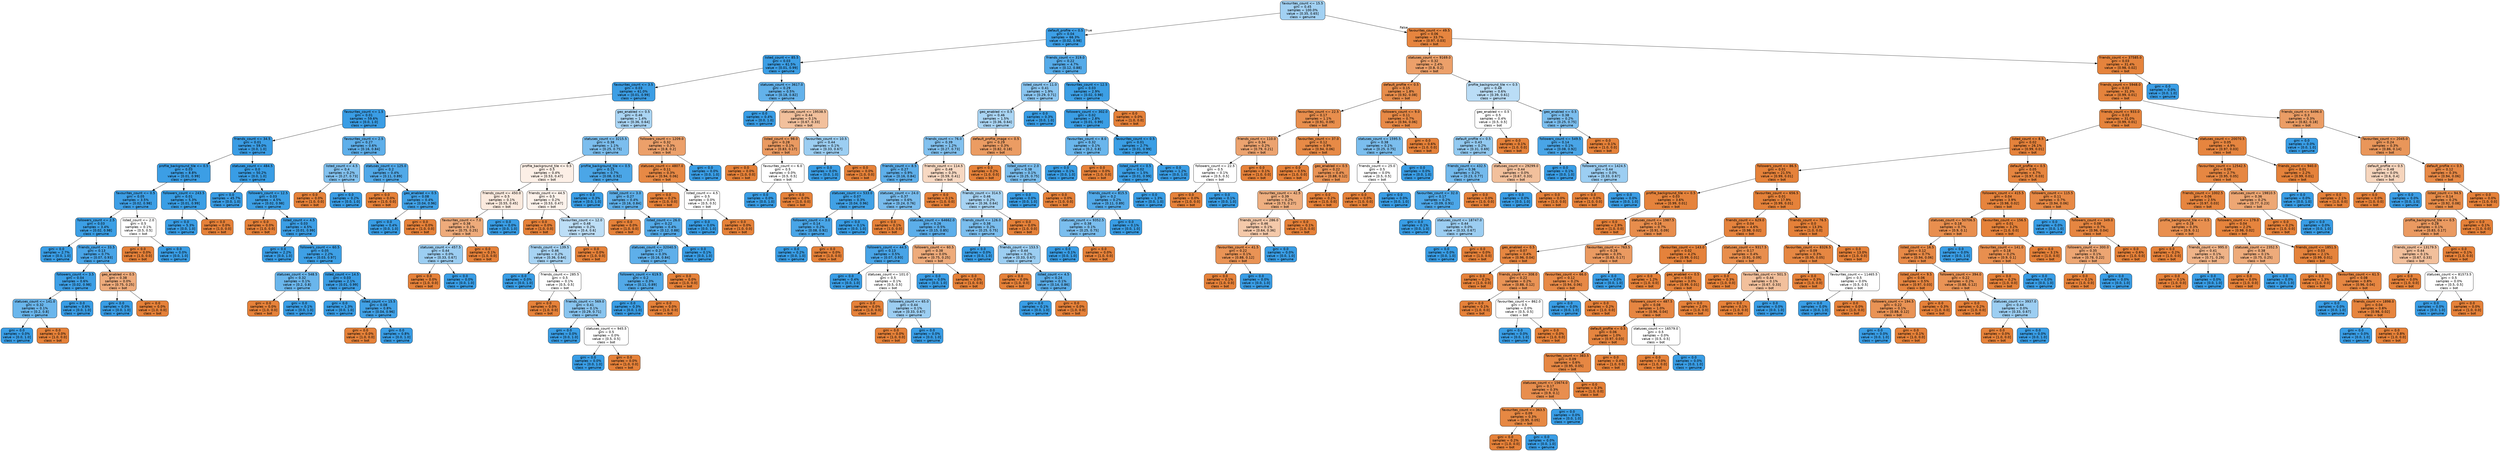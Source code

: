 digraph Tree {
node [shape=box, style="filled, rounded", color="black", fontname=helvetica] ;
edge [fontname=helvetica] ;
0 [label="favourites_count <= 15.5\ngini = 0.45\nsamples = 100.0%\nvalue = [0.35, 0.65]\nclass = genuine", fillcolor="#a2d1f3"] ;
1 [label="default_profile <= 0.5\ngini = 0.04\nsamples = 66.3%\nvalue = [0.02, 0.98]\nclass = genuine", fillcolor="#3d9fe6"] ;
0 -> 1 [labeldistance=2.5, labelangle=45, headlabel="True"] ;
2 [label="listed_count <= 85.5\ngini = 0.03\nsamples = 61.5%\nvalue = [0.01, 0.99]\nclass = genuine", fillcolor="#3c9ee5"] ;
1 -> 2 ;
3 [label="favourites_count <= 3.5\ngini = 0.03\nsamples = 61.0%\nvalue = [0.01, 0.99]\nclass = genuine", fillcolor="#3c9ee5"] ;
2 -> 3 ;
4 [label="favourites_count <= 1.5\ngini = 0.01\nsamples = 59.6%\nvalue = [0.0, 1.0]\nclass = genuine", fillcolor="#3a9de5"] ;
3 -> 4 ;
5 [label="friends_count <= 34.5\ngini = 0.01\nsamples = 59.0%\nvalue = [0.0, 1.0]\nclass = genuine", fillcolor="#3a9de5"] ;
4 -> 5 ;
6 [label="profile_background_tile <= 0.5\ngini = 0.03\nsamples = 8.8%\nvalue = [0.01, 0.99]\nclass = genuine", fillcolor="#3c9ee5"] ;
5 -> 6 ;
7 [label="favourites_count <= 0.5\ngini = 0.05\nsamples = 3.5%\nvalue = [0.02, 0.98]\nclass = genuine", fillcolor="#3e9fe6"] ;
6 -> 7 ;
8 [label="followers_count <= 2.5\ngini = 0.03\nsamples = 3.4%\nvalue = [0.02, 0.98]\nclass = genuine", fillcolor="#3c9fe5"] ;
7 -> 8 ;
9 [label="gini = 0.0\nsamples = 2.7%\nvalue = [0.0, 1.0]\nclass = genuine", fillcolor="#399de5"] ;
8 -> 9 ;
10 [label="friends_count <= 33.5\ngini = 0.13\nsamples = 0.7%\nvalue = [0.07, 0.93]\nclass = genuine", fillcolor="#48a4e7"] ;
8 -> 10 ;
11 [label="followers_count <= 3.5\ngini = 0.04\nsamples = 0.6%\nvalue = [0.02, 0.98]\nclass = genuine", fillcolor="#3d9fe6"] ;
10 -> 11 ;
12 [label="statuses_count <= 141.0\ngini = 0.32\nsamples = 0.1%\nvalue = [0.2, 0.8]\nclass = genuine", fillcolor="#6ab6ec"] ;
11 -> 12 ;
13 [label="gini = 0.0\nsamples = 0.0%\nvalue = [0.0, 1.0]\nclass = genuine", fillcolor="#399de5"] ;
12 -> 13 ;
14 [label="gini = 0.0\nsamples = 0.0%\nvalue = [1.0, 0.0]\nclass = bot", fillcolor="#e58139"] ;
12 -> 14 ;
15 [label="gini = 0.0\nsamples = 0.6%\nvalue = [0.0, 1.0]\nclass = genuine", fillcolor="#399de5"] ;
11 -> 15 ;
16 [label="geo_enabled <= 0.5\ngini = 0.38\nsamples = 0.0%\nvalue = [0.75, 0.25]\nclass = bot", fillcolor="#eeab7b"] ;
10 -> 16 ;
17 [label="gini = 0.0\nsamples = 0.0%\nvalue = [0.0, 1.0]\nclass = genuine", fillcolor="#399de5"] ;
16 -> 17 ;
18 [label="gini = 0.0\nsamples = 0.0%\nvalue = [1.0, 0.0]\nclass = bot", fillcolor="#e58139"] ;
16 -> 18 ;
19 [label="listed_count <= 2.0\ngini = 0.5\nsamples = 0.1%\nvalue = [0.5, 0.5]\nclass = bot", fillcolor="#ffffff"] ;
7 -> 19 ;
20 [label="gini = 0.0\nsamples = 0.0%\nvalue = [1.0, 0.0]\nclass = bot", fillcolor="#e58139"] ;
19 -> 20 ;
21 [label="gini = 0.0\nsamples = 0.0%\nvalue = [0.0, 1.0]\nclass = genuine", fillcolor="#399de5"] ;
19 -> 21 ;
22 [label="followers_count <= 243.5\ngini = 0.01\nsamples = 5.3%\nvalue = [0.01, 0.99]\nclass = genuine", fillcolor="#3a9ee5"] ;
6 -> 22 ;
23 [label="gini = 0.0\nsamples = 5.3%\nvalue = [0.0, 1.0]\nclass = genuine", fillcolor="#399de5"] ;
22 -> 23 ;
24 [label="gini = 0.0\nsamples = 0.0%\nvalue = [1.0, 0.0]\nclass = bot", fillcolor="#e58139"] ;
22 -> 24 ;
25 [label="statuses_count <= 484.5\ngini = 0.0\nsamples = 50.2%\nvalue = [0.0, 1.0]\nclass = genuine", fillcolor="#399de5"] ;
5 -> 25 ;
26 [label="gini = 0.0\nsamples = 45.7%\nvalue = [0.0, 1.0]\nclass = genuine", fillcolor="#399de5"] ;
25 -> 26 ;
27 [label="followers_count <= 12.5\ngini = 0.03\nsamples = 4.5%\nvalue = [0.02, 0.98]\nclass = genuine", fillcolor="#3c9fe5"] ;
25 -> 27 ;
28 [label="gini = 0.0\nsamples = 0.0%\nvalue = [1.0, 0.0]\nclass = bot", fillcolor="#e58139"] ;
27 -> 28 ;
29 [label="listed_count <= 4.5\ngini = 0.03\nsamples = 4.5%\nvalue = [0.01, 0.99]\nclass = genuine", fillcolor="#3c9ee5"] ;
27 -> 29 ;
30 [label="gini = 0.0\nsamples = 2.2%\nvalue = [0.0, 1.0]\nclass = genuine", fillcolor="#399de5"] ;
29 -> 30 ;
31 [label="followers_count <= 60.5\ngini = 0.05\nsamples = 2.2%\nvalue = [0.03, 0.97]\nclass = genuine", fillcolor="#3ea0e6"] ;
29 -> 31 ;
32 [label="statuses_count <= 548.5\ngini = 0.32\nsamples = 0.1%\nvalue = [0.2, 0.8]\nclass = genuine", fillcolor="#6ab6ec"] ;
31 -> 32 ;
33 [label="gini = 0.0\nsamples = 0.0%\nvalue = [1.0, 0.0]\nclass = bot", fillcolor="#e58139"] ;
32 -> 33 ;
34 [label="gini = 0.0\nsamples = 0.1%\nvalue = [0.0, 1.0]\nclass = genuine", fillcolor="#399de5"] ;
32 -> 34 ;
35 [label="listed_count <= 14.5\ngini = 0.03\nsamples = 2.1%\nvalue = [0.01, 0.99]\nclass = genuine", fillcolor="#3c9ee5"] ;
31 -> 35 ;
36 [label="gini = 0.0\nsamples = 1.3%\nvalue = [0.0, 1.0]\nclass = genuine", fillcolor="#399de5"] ;
35 -> 36 ;
37 [label="listed_count <= 15.5\ngini = 0.08\nsamples = 0.8%\nvalue = [0.04, 0.96]\nclass = genuine", fillcolor="#41a1e6"] ;
35 -> 37 ;
38 [label="gini = 0.0\nsamples = 0.0%\nvalue = [1.0, 0.0]\nclass = bot", fillcolor="#e58139"] ;
37 -> 38 ;
39 [label="gini = 0.0\nsamples = 0.8%\nvalue = [0.0, 1.0]\nclass = genuine", fillcolor="#399de5"] ;
37 -> 39 ;
40 [label="favourites_count <= 2.5\ngini = 0.27\nsamples = 0.6%\nvalue = [0.16, 0.84]\nclass = genuine", fillcolor="#5eafea"] ;
4 -> 40 ;
41 [label="listed_count <= 4.5\ngini = 0.4\nsamples = 0.2%\nvalue = [0.27, 0.73]\nclass = genuine", fillcolor="#83c2ef"] ;
40 -> 41 ;
42 [label="gini = 0.0\nsamples = 0.0%\nvalue = [1.0, 0.0]\nclass = bot", fillcolor="#e58139"] ;
41 -> 42 ;
43 [label="gini = 0.0\nsamples = 0.2%\nvalue = [0.0, 1.0]\nclass = genuine", fillcolor="#399de5"] ;
41 -> 43 ;
44 [label="statuses_count <= 125.0\ngini = 0.2\nsamples = 0.4%\nvalue = [0.11, 0.89]\nclass = genuine", fillcolor="#52a9e8"] ;
40 -> 44 ;
45 [label="gini = 0.0\nsamples = 0.0%\nvalue = [1.0, 0.0]\nclass = bot", fillcolor="#e58139"] ;
44 -> 45 ;
46 [label="geo_enabled <= 0.5\ngini = 0.08\nsamples = 0.4%\nvalue = [0.04, 0.96]\nclass = genuine", fillcolor="#41a1e6"] ;
44 -> 46 ;
47 [label="gini = 0.0\nsamples = 0.4%\nvalue = [0.0, 1.0]\nclass = genuine", fillcolor="#399de5"] ;
46 -> 47 ;
48 [label="gini = 0.0\nsamples = 0.0%\nvalue = [1.0, 0.0]\nclass = bot", fillcolor="#e58139"] ;
46 -> 48 ;
49 [label="geo_enabled <= 0.5\ngini = 0.46\nsamples = 1.4%\nvalue = [0.36, 0.64]\nclass = genuine", fillcolor="#aad5f4"] ;
3 -> 49 ;
50 [label="statuses_count <= 3215.5\ngini = 0.38\nsamples = 1.1%\nvalue = [0.25, 0.75]\nclass = genuine", fillcolor="#7cbeee"] ;
49 -> 50 ;
51 [label="profile_background_tile <= 0.5\ngini = 0.5\nsamples = 0.4%\nvalue = [0.53, 0.47]\nclass = bot", fillcolor="#fcefe6"] ;
50 -> 51 ;
52 [label="friends_count <= 450.0\ngini = 0.5\nsamples = 0.1%\nvalue = [0.55, 0.45]\nclass = bot", fillcolor="#fbeade"] ;
51 -> 52 ;
53 [label="favourites_count <= 7.0\ngini = 0.38\nsamples = 0.1%\nvalue = [0.75, 0.25]\nclass = bot", fillcolor="#eeab7b"] ;
52 -> 53 ;
54 [label="statuses_count <= 457.5\ngini = 0.44\nsamples = 0.0%\nvalue = [0.33, 0.67]\nclass = genuine", fillcolor="#9ccef2"] ;
53 -> 54 ;
55 [label="gini = 0.0\nsamples = 0.0%\nvalue = [1.0, 0.0]\nclass = bot", fillcolor="#e58139"] ;
54 -> 55 ;
56 [label="gini = 0.0\nsamples = 0.0%\nvalue = [0.0, 1.0]\nclass = genuine", fillcolor="#399de5"] ;
54 -> 56 ;
57 [label="gini = 0.0\nsamples = 0.1%\nvalue = [1.0, 0.0]\nclass = bot", fillcolor="#e58139"] ;
53 -> 57 ;
58 [label="gini = 0.0\nsamples = 0.0%\nvalue = [0.0, 1.0]\nclass = genuine", fillcolor="#399de5"] ;
52 -> 58 ;
59 [label="friends_count <= 44.5\ngini = 0.5\nsamples = 0.2%\nvalue = [0.53, 0.47]\nclass = bot", fillcolor="#fcf2eb"] ;
51 -> 59 ;
60 [label="gini = 0.0\nsamples = 0.0%\nvalue = [1.0, 0.0]\nclass = bot", fillcolor="#e58139"] ;
59 -> 60 ;
61 [label="favourites_count <= 12.0\ngini = 0.48\nsamples = 0.2%\nvalue = [0.4, 0.6]\nclass = genuine", fillcolor="#bddef6"] ;
59 -> 61 ;
62 [label="friends_count <= 139.5\ngini = 0.46\nsamples = 0.2%\nvalue = [0.36, 0.64]\nclass = genuine", fillcolor="#a7d3f3"] ;
61 -> 62 ;
63 [label="gini = 0.0\nsamples = 0.0%\nvalue = [0.0, 1.0]\nclass = genuine", fillcolor="#399de5"] ;
62 -> 63 ;
64 [label="friends_count <= 285.5\ngini = 0.5\nsamples = 0.1%\nvalue = [0.5, 0.5]\nclass = bot", fillcolor="#ffffff"] ;
62 -> 64 ;
65 [label="gini = 0.0\nsamples = 0.0%\nvalue = [1.0, 0.0]\nclass = bot", fillcolor="#e58139"] ;
64 -> 65 ;
66 [label="friends_count <= 569.0\ngini = 0.41\nsamples = 0.1%\nvalue = [0.29, 0.71]\nclass = genuine", fillcolor="#88c4ef"] ;
64 -> 66 ;
67 [label="gini = 0.0\nsamples = 0.0%\nvalue = [0.0, 1.0]\nclass = genuine", fillcolor="#399de5"] ;
66 -> 67 ;
68 [label="statuses_count <= 945.5\ngini = 0.5\nsamples = 0.0%\nvalue = [0.5, 0.5]\nclass = bot", fillcolor="#ffffff"] ;
66 -> 68 ;
69 [label="gini = 0.0\nsamples = 0.0%\nvalue = [0.0, 1.0]\nclass = genuine", fillcolor="#399de5"] ;
68 -> 69 ;
70 [label="gini = 0.0\nsamples = 0.0%\nvalue = [1.0, 0.0]\nclass = bot", fillcolor="#e58139"] ;
68 -> 70 ;
71 [label="gini = 0.0\nsamples = 0.0%\nvalue = [1.0, 0.0]\nclass = bot", fillcolor="#e58139"] ;
61 -> 71 ;
72 [label="profile_background_tile <= 0.5\ngini = 0.15\nsamples = 0.7%\nvalue = [0.08, 0.92]\nclass = genuine", fillcolor="#4ba6e7"] ;
50 -> 72 ;
73 [label="gini = 0.0\nsamples = 0.3%\nvalue = [0.0, 1.0]\nclass = genuine", fillcolor="#399de5"] ;
72 -> 73 ;
74 [label="listed_count <= 3.0\ngini = 0.27\nsamples = 0.4%\nvalue = [0.16, 0.84]\nclass = genuine", fillcolor="#5fb0ea"] ;
72 -> 74 ;
75 [label="gini = 0.0\nsamples = 0.0%\nvalue = [1.0, 0.0]\nclass = bot", fillcolor="#e58139"] ;
74 -> 75 ;
76 [label="listed_count <= 26.0\ngini = 0.22\nsamples = 0.4%\nvalue = [0.12, 0.88]\nclass = genuine", fillcolor="#55abe9"] ;
74 -> 76 ;
77 [label="statuses_count <= 32040.5\ngini = 0.27\nsamples = 0.3%\nvalue = [0.16, 0.84]\nclass = genuine", fillcolor="#5eafea"] ;
76 -> 77 ;
78 [label="followers_count <= 619.5\ngini = 0.2\nsamples = 0.3%\nvalue = [0.11, 0.89]\nclass = genuine", fillcolor="#52a9e8"] ;
77 -> 78 ;
79 [label="gini = 0.0\nsamples = 0.3%\nvalue = [0.0, 1.0]\nclass = genuine", fillcolor="#399de5"] ;
78 -> 79 ;
80 [label="gini = 0.0\nsamples = 0.0%\nvalue = [1.0, 0.0]\nclass = bot", fillcolor="#e58139"] ;
78 -> 80 ;
81 [label="gini = 0.0\nsamples = 0.0%\nvalue = [1.0, 0.0]\nclass = bot", fillcolor="#e58139"] ;
77 -> 81 ;
82 [label="gini = 0.0\nsamples = 0.1%\nvalue = [0.0, 1.0]\nclass = genuine", fillcolor="#399de5"] ;
76 -> 82 ;
83 [label="followers_count <= 1209.0\ngini = 0.32\nsamples = 0.3%\nvalue = [0.8, 0.2]\nclass = bot", fillcolor="#eca06a"] ;
49 -> 83 ;
84 [label="statuses_count <= 4807.0\ngini = 0.11\nsamples = 0.3%\nvalue = [0.94, 0.06]\nclass = bot", fillcolor="#e78945"] ;
83 -> 84 ;
85 [label="gini = 0.0\nsamples = 0.2%\nvalue = [1.0, 0.0]\nclass = bot", fillcolor="#e58139"] ;
84 -> 85 ;
86 [label="listed_count <= 4.5\ngini = 0.5\nsamples = 0.0%\nvalue = [0.5, 0.5]\nclass = bot", fillcolor="#ffffff"] ;
84 -> 86 ;
87 [label="gini = 0.0\nsamples = 0.0%\nvalue = [0.0, 1.0]\nclass = genuine", fillcolor="#399de5"] ;
86 -> 87 ;
88 [label="gini = 0.0\nsamples = 0.0%\nvalue = [1.0, 0.0]\nclass = bot", fillcolor="#e58139"] ;
86 -> 88 ;
89 [label="gini = 0.0\nsamples = 0.0%\nvalue = [0.0, 1.0]\nclass = genuine", fillcolor="#399de5"] ;
83 -> 89 ;
90 [label="statuses_count <= 3617.0\ngini = 0.29\nsamples = 0.5%\nvalue = [0.18, 0.82]\nclass = genuine", fillcolor="#63b2eb"] ;
2 -> 90 ;
91 [label="gini = 0.0\nsamples = 0.4%\nvalue = [0.0, 1.0]\nclass = genuine", fillcolor="#399de5"] ;
90 -> 91 ;
92 [label="statuses_count <= 19538.5\ngini = 0.44\nsamples = 0.1%\nvalue = [0.67, 0.33]\nclass = bot", fillcolor="#f2c09c"] ;
90 -> 92 ;
93 [label="listed_count <= 98.0\ngini = 0.28\nsamples = 0.1%\nvalue = [0.83, 0.17]\nclass = bot", fillcolor="#ea9a61"] ;
92 -> 93 ;
94 [label="gini = 0.0\nsamples = 0.0%\nvalue = [1.0, 0.0]\nclass = bot", fillcolor="#e58139"] ;
93 -> 94 ;
95 [label="favourites_count <= 6.0\ngini = 0.5\nsamples = 0.0%\nvalue = [0.5, 0.5]\nclass = bot", fillcolor="#ffffff"] ;
93 -> 95 ;
96 [label="gini = 0.0\nsamples = 0.0%\nvalue = [0.0, 1.0]\nclass = genuine", fillcolor="#399de5"] ;
95 -> 96 ;
97 [label="gini = 0.0\nsamples = 0.0%\nvalue = [1.0, 0.0]\nclass = bot", fillcolor="#e58139"] ;
95 -> 97 ;
98 [label="favourites_count <= 10.5\ngini = 0.44\nsamples = 0.1%\nvalue = [0.33, 0.67]\nclass = genuine", fillcolor="#9ccef2"] ;
92 -> 98 ;
99 [label="gini = 0.0\nsamples = 0.0%\nvalue = [0.0, 1.0]\nclass = genuine", fillcolor="#399de5"] ;
98 -> 99 ;
100 [label="gini = 0.0\nsamples = 0.0%\nvalue = [1.0, 0.0]\nclass = bot", fillcolor="#e58139"] ;
98 -> 100 ;
101 [label="friends_count <= 319.0\ngini = 0.22\nsamples = 4.7%\nvalue = [0.12, 0.88]\nclass = genuine", fillcolor="#55abe9"] ;
1 -> 101 ;
102 [label="listed_count <= 11.0\ngini = 0.41\nsamples = 1.9%\nvalue = [0.29, 0.71]\nclass = genuine", fillcolor="#8ac5f0"] ;
101 -> 102 ;
103 [label="geo_enabled <= 0.5\ngini = 0.46\nsamples = 1.5%\nvalue = [0.36, 0.64]\nclass = genuine", fillcolor="#aad5f4"] ;
102 -> 103 ;
104 [label="friends_count <= 76.0\ngini = 0.39\nsamples = 1.2%\nvalue = [0.27, 0.73]\nclass = genuine", fillcolor="#82c1ef"] ;
103 -> 104 ;
105 [label="friends_count <= 8.5\ngini = 0.27\nsamples = 0.9%\nvalue = [0.16, 0.84]\nclass = genuine", fillcolor="#5eafea"] ;
104 -> 105 ;
106 [label="statuses_count <= 533.0\ngini = 0.07\nsamples = 0.3%\nvalue = [0.04, 0.96]\nclass = genuine", fillcolor="#41a1e6"] ;
105 -> 106 ;
107 [label="followers_count <= 3.0\ngini = 0.14\nsamples = 0.2%\nvalue = [0.08, 0.92]\nclass = genuine", fillcolor="#49a5e7"] ;
106 -> 107 ;
108 [label="gini = 0.0\nsamples = 0.2%\nvalue = [0.0, 1.0]\nclass = genuine", fillcolor="#399de5"] ;
107 -> 108 ;
109 [label="gini = 0.0\nsamples = 0.0%\nvalue = [1.0, 0.0]\nclass = bot", fillcolor="#e58139"] ;
107 -> 109 ;
110 [label="gini = 0.0\nsamples = 0.1%\nvalue = [0.0, 1.0]\nclass = genuine", fillcolor="#399de5"] ;
106 -> 110 ;
111 [label="statuses_count <= 24.0\ngini = 0.37\nsamples = 0.6%\nvalue = [0.24, 0.76]\nclass = genuine", fillcolor="#79bced"] ;
105 -> 111 ;
112 [label="gini = 0.0\nsamples = 0.1%\nvalue = [1.0, 0.0]\nclass = bot", fillcolor="#e58139"] ;
111 -> 112 ;
113 [label="statuses_count <= 64662.0\ngini = 0.26\nsamples = 0.5%\nvalue = [0.15, 0.85]\nclass = genuine", fillcolor="#5caeea"] ;
111 -> 113 ;
114 [label="followers_count <= 44.5\ngini = 0.13\nsamples = 0.5%\nvalue = [0.07, 0.93]\nclass = genuine", fillcolor="#48a4e7"] ;
113 -> 114 ;
115 [label="gini = 0.0\nsamples = 0.4%\nvalue = [0.0, 1.0]\nclass = genuine", fillcolor="#399de5"] ;
114 -> 115 ;
116 [label="statuses_count <= 101.0\ngini = 0.5\nsamples = 0.1%\nvalue = [0.5, 0.5]\nclass = bot", fillcolor="#ffffff"] ;
114 -> 116 ;
117 [label="gini = 0.0\nsamples = 0.0%\nvalue = [1.0, 0.0]\nclass = bot", fillcolor="#e58139"] ;
116 -> 117 ;
118 [label="followers_count <= 65.0\ngini = 0.44\nsamples = 0.1%\nvalue = [0.33, 0.67]\nclass = genuine", fillcolor="#9ccef2"] ;
116 -> 118 ;
119 [label="gini = 0.0\nsamples = 0.0%\nvalue = [1.0, 0.0]\nclass = bot", fillcolor="#e58139"] ;
118 -> 119 ;
120 [label="gini = 0.0\nsamples = 0.0%\nvalue = [0.0, 1.0]\nclass = genuine", fillcolor="#399de5"] ;
118 -> 120 ;
121 [label="followers_count <= 60.5\ngini = 0.38\nsamples = 0.0%\nvalue = [0.75, 0.25]\nclass = bot", fillcolor="#eeab7b"] ;
113 -> 121 ;
122 [label="gini = 0.0\nsamples = 0.0%\nvalue = [0.0, 1.0]\nclass = genuine", fillcolor="#399de5"] ;
121 -> 122 ;
123 [label="gini = 0.0\nsamples = 0.0%\nvalue = [1.0, 0.0]\nclass = bot", fillcolor="#e58139"] ;
121 -> 123 ;
124 [label="friends_count <= 114.5\ngini = 0.48\nsamples = 0.3%\nvalue = [0.59, 0.41]\nclass = bot", fillcolor="#f7d8c2"] ;
104 -> 124 ;
125 [label="gini = 0.0\nsamples = 0.1%\nvalue = [1.0, 0.0]\nclass = bot", fillcolor="#e58139"] ;
124 -> 125 ;
126 [label="friends_count <= 314.5\ngini = 0.46\nsamples = 0.2%\nvalue = [0.36, 0.64]\nclass = genuine", fillcolor="#a7d3f3"] ;
124 -> 126 ;
127 [label="friends_count <= 126.0\ngini = 0.38\nsamples = 0.2%\nvalue = [0.25, 0.75]\nclass = genuine", fillcolor="#7bbeee"] ;
126 -> 127 ;
128 [label="gini = 0.0\nsamples = 0.0%\nvalue = [0.0, 1.0]\nclass = genuine", fillcolor="#399de5"] ;
127 -> 128 ;
129 [label="friends_count <= 153.5\ngini = 0.44\nsamples = 0.2%\nvalue = [0.33, 0.67]\nclass = genuine", fillcolor="#9ccef2"] ;
127 -> 129 ;
130 [label="gini = 0.0\nsamples = 0.0%\nvalue = [1.0, 0.0]\nclass = bot", fillcolor="#e58139"] ;
129 -> 130 ;
131 [label="listed_count <= 4.5\ngini = 0.24\nsamples = 0.1%\nvalue = [0.14, 0.86]\nclass = genuine", fillcolor="#5aade9"] ;
129 -> 131 ;
132 [label="gini = 0.0\nsamples = 0.1%\nvalue = [0.0, 1.0]\nclass = genuine", fillcolor="#399de5"] ;
131 -> 132 ;
133 [label="gini = 0.0\nsamples = 0.0%\nvalue = [1.0, 0.0]\nclass = bot", fillcolor="#e58139"] ;
131 -> 133 ;
134 [label="gini = 0.0\nsamples = 0.0%\nvalue = [1.0, 0.0]\nclass = bot", fillcolor="#e58139"] ;
126 -> 134 ;
135 [label="default_profile_image <= 0.5\ngini = 0.29\nsamples = 0.3%\nvalue = [0.82, 0.18]\nclass = bot", fillcolor="#eb9c63"] ;
103 -> 135 ;
136 [label="gini = 0.0\nsamples = 0.2%\nvalue = [1.0, 0.0]\nclass = bot", fillcolor="#e58139"] ;
135 -> 136 ;
137 [label="listed_count <= 2.0\ngini = 0.38\nsamples = 0.1%\nvalue = [0.25, 0.75]\nclass = genuine", fillcolor="#7bbeee"] ;
135 -> 137 ;
138 [label="gini = 0.0\nsamples = 0.0%\nvalue = [0.0, 1.0]\nclass = genuine", fillcolor="#399de5"] ;
137 -> 138 ;
139 [label="gini = 0.0\nsamples = 0.0%\nvalue = [1.0, 0.0]\nclass = bot", fillcolor="#e58139"] ;
137 -> 139 ;
140 [label="gini = 0.0\nsamples = 0.3%\nvalue = [0.0, 1.0]\nclass = genuine", fillcolor="#399de5"] ;
102 -> 140 ;
141 [label="favourites_count <= 12.5\ngini = 0.03\nsamples = 2.9%\nvalue = [0.02, 0.98]\nclass = genuine", fillcolor="#3c9fe5"] ;
101 -> 141 ;
142 [label="followers_count <= 302.0\ngini = 0.02\nsamples = 2.8%\nvalue = [0.01, 0.99]\nclass = genuine", fillcolor="#3b9ee5"] ;
141 -> 142 ;
143 [label="favourites_count <= 8.0\ngini = 0.32\nsamples = 0.1%\nvalue = [0.2, 0.8]\nclass = genuine", fillcolor="#6ab6ec"] ;
142 -> 143 ;
144 [label="gini = 0.0\nsamples = 0.1%\nvalue = [0.0, 1.0]\nclass = genuine", fillcolor="#399de5"] ;
143 -> 144 ;
145 [label="gini = 0.0\nsamples = 0.0%\nvalue = [1.0, 0.0]\nclass = bot", fillcolor="#e58139"] ;
143 -> 145 ;
146 [label="favourites_count <= 0.5\ngini = 0.01\nsamples = 2.7%\nvalue = [0.01, 0.99]\nclass = genuine", fillcolor="#3a9ee5"] ;
142 -> 146 ;
147 [label="listed_count <= 0.5\ngini = 0.02\nsamples = 1.5%\nvalue = [0.01, 0.99]\nclass = genuine", fillcolor="#3b9ee5"] ;
146 -> 147 ;
148 [label="friends_count <= 815.5\ngini = 0.2\nsamples = 0.2%\nvalue = [0.11, 0.89]\nclass = genuine", fillcolor="#52a9e8"] ;
147 -> 148 ;
149 [label="statuses_count <= 9352.5\ngini = 0.38\nsamples = 0.1%\nvalue = [0.25, 0.75]\nclass = genuine", fillcolor="#7bbeee"] ;
148 -> 149 ;
150 [label="gini = 0.0\nsamples = 0.1%\nvalue = [0.0, 1.0]\nclass = genuine", fillcolor="#399de5"] ;
149 -> 150 ;
151 [label="gini = 0.0\nsamples = 0.0%\nvalue = [1.0, 0.0]\nclass = bot", fillcolor="#e58139"] ;
149 -> 151 ;
152 [label="gini = 0.0\nsamples = 0.1%\nvalue = [0.0, 1.0]\nclass = genuine", fillcolor="#399de5"] ;
148 -> 152 ;
153 [label="gini = 0.0\nsamples = 1.3%\nvalue = [0.0, 1.0]\nclass = genuine", fillcolor="#399de5"] ;
147 -> 153 ;
154 [label="gini = 0.0\nsamples = 1.2%\nvalue = [0.0, 1.0]\nclass = genuine", fillcolor="#399de5"] ;
146 -> 154 ;
155 [label="gini = 0.0\nsamples = 0.0%\nvalue = [1.0, 0.0]\nclass = bot", fillcolor="#e58139"] ;
141 -> 155 ;
156 [label="favourites_count <= 49.5\ngini = 0.06\nsamples = 33.7%\nvalue = [0.97, 0.03]\nclass = bot", fillcolor="#e6853f"] ;
0 -> 156 [labeldistance=2.5, labelangle=-45, headlabel="False"] ;
157 [label="statuses_count <= 9169.0\ngini = 0.32\nsamples = 2.4%\nvalue = [0.8, 0.2]\nclass = bot", fillcolor="#eca06a"] ;
156 -> 157 ;
158 [label="default_profile <= 0.5\ngini = 0.15\nsamples = 1.8%\nvalue = [0.92, 0.08]\nclass = bot", fillcolor="#e78c4a"] ;
157 -> 158 ;
159 [label="favourites_count <= 22.5\ngini = 0.17\nsamples = 1.1%\nvalue = [0.91, 0.09]\nclass = bot", fillcolor="#e88e4d"] ;
158 -> 159 ;
160 [label="friends_count <= 110.0\ngini = 0.34\nsamples = 0.2%\nvalue = [0.79, 0.21]\nclass = bot", fillcolor="#eca36f"] ;
159 -> 160 ;
161 [label="followers_count <= 22.5\ngini = 0.5\nsamples = 0.1%\nvalue = [0.5, 0.5]\nclass = bot", fillcolor="#ffffff"] ;
160 -> 161 ;
162 [label="gini = 0.0\nsamples = 0.0%\nvalue = [1.0, 0.0]\nclass = bot", fillcolor="#e58139"] ;
161 -> 162 ;
163 [label="gini = 0.0\nsamples = 0.1%\nvalue = [0.0, 1.0]\nclass = genuine", fillcolor="#399de5"] ;
161 -> 163 ;
164 [label="gini = 0.0\nsamples = 0.1%\nvalue = [1.0, 0.0]\nclass = bot", fillcolor="#e58139"] ;
160 -> 164 ;
165 [label="favourites_count <= 37.0\ngini = 0.12\nsamples = 0.9%\nvalue = [0.94, 0.06]\nclass = bot", fillcolor="#e78a46"] ;
159 -> 165 ;
166 [label="gini = 0.0\nsamples = 0.5%\nvalue = [1.0, 0.0]\nclass = bot", fillcolor="#e58139"] ;
165 -> 166 ;
167 [label="geo_enabled <= 0.5\ngini = 0.22\nsamples = 0.4%\nvalue = [0.88, 0.12]\nclass = bot", fillcolor="#e99355"] ;
165 -> 167 ;
168 [label="favourites_count <= 42.5\ngini = 0.39\nsamples = 0.2%\nvalue = [0.73, 0.27]\nclass = bot", fillcolor="#eeaf81"] ;
167 -> 168 ;
169 [label="friends_count <= 286.0\ngini = 0.46\nsamples = 0.1%\nvalue = [0.64, 0.36]\nclass = bot", fillcolor="#f4c9aa"] ;
168 -> 169 ;
170 [label="favourites_count <= 41.5\ngini = 0.22\nsamples = 0.1%\nvalue = [0.88, 0.12]\nclass = bot", fillcolor="#e99355"] ;
169 -> 170 ;
171 [label="gini = 0.0\nsamples = 0.1%\nvalue = [1.0, 0.0]\nclass = bot", fillcolor="#e58139"] ;
170 -> 171 ;
172 [label="gini = 0.0\nsamples = 0.0%\nvalue = [0.0, 1.0]\nclass = genuine", fillcolor="#399de5"] ;
170 -> 172 ;
173 [label="gini = 0.0\nsamples = 0.0%\nvalue = [0.0, 1.0]\nclass = genuine", fillcolor="#399de5"] ;
169 -> 173 ;
174 [label="gini = 0.0\nsamples = 0.1%\nvalue = [1.0, 0.0]\nclass = bot", fillcolor="#e58139"] ;
168 -> 174 ;
175 [label="gini = 0.0\nsamples = 0.2%\nvalue = [1.0, 0.0]\nclass = bot", fillcolor="#e58139"] ;
167 -> 175 ;
176 [label="followers_count <= 9.0\ngini = 0.11\nsamples = 0.7%\nvalue = [0.94, 0.06]\nclass = bot", fillcolor="#e78946"] ;
158 -> 176 ;
177 [label="statuses_count <= 1595.5\ngini = 0.38\nsamples = 0.1%\nvalue = [0.25, 0.75]\nclass = genuine", fillcolor="#7bbeee"] ;
176 -> 177 ;
178 [label="friends_count <= 25.0\ngini = 0.5\nsamples = 0.0%\nvalue = [0.5, 0.5]\nclass = bot", fillcolor="#ffffff"] ;
177 -> 178 ;
179 [label="gini = 0.0\nsamples = 0.0%\nvalue = [1.0, 0.0]\nclass = bot", fillcolor="#e58139"] ;
178 -> 179 ;
180 [label="gini = 0.0\nsamples = 0.0%\nvalue = [0.0, 1.0]\nclass = genuine", fillcolor="#399de5"] ;
178 -> 180 ;
181 [label="gini = 0.0\nsamples = 0.0%\nvalue = [0.0, 1.0]\nclass = genuine", fillcolor="#399de5"] ;
177 -> 181 ;
182 [label="gini = 0.0\nsamples = 0.6%\nvalue = [1.0, 0.0]\nclass = bot", fillcolor="#e58139"] ;
176 -> 182 ;
183 [label="profile_background_tile <= 0.5\ngini = 0.48\nsamples = 0.6%\nvalue = [0.39, 0.61]\nclass = genuine", fillcolor="#baddf6"] ;
157 -> 183 ;
184 [label="geo_enabled <= 0.5\ngini = 0.5\nsamples = 0.4%\nvalue = [0.5, 0.5]\nclass = bot", fillcolor="#ffffff"] ;
183 -> 184 ;
185 [label="default_profile <= 0.5\ngini = 0.43\nsamples = 0.2%\nvalue = [0.31, 0.69]\nclass = genuine", fillcolor="#93caf1"] ;
184 -> 185 ;
186 [label="friends_count <= 432.5\ngini = 0.36\nsamples = 0.2%\nvalue = [0.23, 0.77]\nclass = genuine", fillcolor="#74baed"] ;
185 -> 186 ;
187 [label="favourites_count <= 32.0\ngini = 0.17\nsamples = 0.2%\nvalue = [0.09, 0.91]\nclass = genuine", fillcolor="#4da7e8"] ;
186 -> 187 ;
188 [label="gini = 0.0\nsamples = 0.1%\nvalue = [0.0, 1.0]\nclass = genuine", fillcolor="#399de5"] ;
187 -> 188 ;
189 [label="statuses_count <= 18747.0\ngini = 0.44\nsamples = 0.0%\nvalue = [0.33, 0.67]\nclass = genuine", fillcolor="#9ccef2"] ;
187 -> 189 ;
190 [label="gini = 0.0\nsamples = 0.0%\nvalue = [0.0, 1.0]\nclass = genuine", fillcolor="#399de5"] ;
189 -> 190 ;
191 [label="gini = 0.0\nsamples = 0.0%\nvalue = [1.0, 0.0]\nclass = bot", fillcolor="#e58139"] ;
189 -> 191 ;
192 [label="gini = 0.0\nsamples = 0.0%\nvalue = [1.0, 0.0]\nclass = bot", fillcolor="#e58139"] ;
186 -> 192 ;
193 [label="statuses_count <= 29299.0\ngini = 0.44\nsamples = 0.0%\nvalue = [0.67, 0.33]\nclass = bot", fillcolor="#f2c09c"] ;
185 -> 193 ;
194 [label="gini = 0.0\nsamples = 0.0%\nvalue = [0.0, 1.0]\nclass = genuine", fillcolor="#399de5"] ;
193 -> 194 ;
195 [label="gini = 0.0\nsamples = 0.0%\nvalue = [1.0, 0.0]\nclass = bot", fillcolor="#e58139"] ;
193 -> 195 ;
196 [label="gini = 0.0\nsamples = 0.1%\nvalue = [1.0, 0.0]\nclass = bot", fillcolor="#e58139"] ;
184 -> 196 ;
197 [label="geo_enabled <= 0.5\ngini = 0.38\nsamples = 0.2%\nvalue = [0.25, 0.75]\nclass = genuine", fillcolor="#7bbeee"] ;
183 -> 197 ;
198 [label="followers_count <= 549.5\ngini = 0.14\nsamples = 0.1%\nvalue = [0.08, 0.92]\nclass = genuine", fillcolor="#49a5e7"] ;
197 -> 198 ;
199 [label="gini = 0.0\nsamples = 0.1%\nvalue = [0.0, 1.0]\nclass = genuine", fillcolor="#399de5"] ;
198 -> 199 ;
200 [label="followers_count <= 1424.5\ngini = 0.44\nsamples = 0.0%\nvalue = [0.33, 0.67]\nclass = genuine", fillcolor="#9ccef2"] ;
198 -> 200 ;
201 [label="gini = 0.0\nsamples = 0.0%\nvalue = [1.0, 0.0]\nclass = bot", fillcolor="#e58139"] ;
200 -> 201 ;
202 [label="gini = 0.0\nsamples = 0.0%\nvalue = [0.0, 1.0]\nclass = genuine", fillcolor="#399de5"] ;
200 -> 202 ;
203 [label="gini = 0.0\nsamples = 0.1%\nvalue = [1.0, 0.0]\nclass = bot", fillcolor="#e58139"] ;
197 -> 203 ;
204 [label="friends_count <= 37585.0\ngini = 0.03\nsamples = 31.4%\nvalue = [0.98, 0.02]\nclass = bot", fillcolor="#e5833c"] ;
156 -> 204 ;
205 [label="friends_count <= 5948.0\ngini = 0.03\nsamples = 31.3%\nvalue = [0.99, 0.01]\nclass = bot", fillcolor="#e5833c"] ;
204 -> 205 ;
206 [label="friends_count <= 933.0\ngini = 0.03\nsamples = 31.0%\nvalue = [0.99, 0.01]\nclass = bot", fillcolor="#e5833c"] ;
205 -> 206 ;
207 [label="listed_count <= 8.5\ngini = 0.02\nsamples = 26.1%\nvalue = [0.99, 0.01]\nclass = bot", fillcolor="#e5823b"] ;
206 -> 207 ;
208 [label="followers_count <= 86.5\ngini = 0.01\nsamples = 21.5%\nvalue = [0.99, 0.01]\nclass = bot", fillcolor="#e5823a"] ;
207 -> 208 ;
209 [label="profile_background_tile <= 0.5\ngini = 0.03\nsamples = 3.6%\nvalue = [0.99, 0.01]\nclass = bot", fillcolor="#e5833c"] ;
208 -> 209 ;
210 [label="gini = 0.0\nsamples = 2.9%\nvalue = [1.0, 0.0]\nclass = bot", fillcolor="#e58139"] ;
209 -> 210 ;
211 [label="statuses_count <= 1987.5\ngini = 0.16\nsamples = 0.7%\nvalue = [0.91, 0.09]\nclass = bot", fillcolor="#e78d4c"] ;
209 -> 211 ;
212 [label="geo_enabled <= 0.5\ngini = 0.07\nsamples = 0.4%\nvalue = [0.96, 0.04]\nclass = bot", fillcolor="#e68640"] ;
211 -> 212 ;
213 [label="gini = 0.0\nsamples = 0.2%\nvalue = [1.0, 0.0]\nclass = bot", fillcolor="#e58139"] ;
212 -> 213 ;
214 [label="friends_count <= 308.0\ngini = 0.22\nsamples = 0.2%\nvalue = [0.88, 0.12]\nclass = bot", fillcolor="#e99355"] ;
212 -> 214 ;
215 [label="gini = 0.0\nsamples = 0.1%\nvalue = [1.0, 0.0]\nclass = bot", fillcolor="#e58139"] ;
214 -> 215 ;
216 [label="favourites_count <= 862.0\ngini = 0.5\nsamples = 0.0%\nvalue = [0.5, 0.5]\nclass = bot", fillcolor="#ffffff"] ;
214 -> 216 ;
217 [label="gini = 0.0\nsamples = 0.0%\nvalue = [0.0, 1.0]\nclass = genuine", fillcolor="#399de5"] ;
216 -> 217 ;
218 [label="gini = 0.0\nsamples = 0.0%\nvalue = [1.0, 0.0]\nclass = bot", fillcolor="#e58139"] ;
216 -> 218 ;
219 [label="favourites_count <= 763.5\ngini = 0.28\nsamples = 0.3%\nvalue = [0.83, 0.17]\nclass = bot", fillcolor="#ea9a61"] ;
211 -> 219 ;
220 [label="favourites_count <= 66.0\ngini = 0.12\nsamples = 0.2%\nvalue = [0.94, 0.06]\nclass = bot", fillcolor="#e78946"] ;
219 -> 220 ;
221 [label="gini = 0.0\nsamples = 0.0%\nvalue = [0.0, 1.0]\nclass = genuine", fillcolor="#399de5"] ;
220 -> 221 ;
222 [label="gini = 0.0\nsamples = 0.2%\nvalue = [1.0, 0.0]\nclass = bot", fillcolor="#e58139"] ;
220 -> 222 ;
223 [label="gini = 0.0\nsamples = 0.0%\nvalue = [0.0, 1.0]\nclass = genuine", fillcolor="#399de5"] ;
219 -> 223 ;
224 [label="favourites_count <= 656.5\ngini = 0.01\nsamples = 17.9%\nvalue = [0.99, 0.01]\nclass = bot", fillcolor="#e5823a"] ;
208 -> 224 ;
225 [label="friends_count <= 629.0\ngini = 0.04\nsamples = 4.6%\nvalue = [0.98, 0.02]\nclass = bot", fillcolor="#e5833d"] ;
224 -> 225 ;
226 [label="favourites_count <= 143.0\ngini = 0.02\nsamples = 4.2%\nvalue = [0.99, 0.01]\nclass = bot", fillcolor="#e5823b"] ;
225 -> 226 ;
227 [label="gini = 0.0\nsamples = 1.2%\nvalue = [1.0, 0.0]\nclass = bot", fillcolor="#e58139"] ;
226 -> 227 ;
228 [label="geo_enabled <= 0.5\ngini = 0.03\nsamples = 3.0%\nvalue = [0.99, 0.01]\nclass = bot", fillcolor="#e5833c"] ;
226 -> 228 ;
229 [label="followers_count <= 487.5\ngini = 0.08\nsamples = 1.0%\nvalue = [0.96, 0.04]\nclass = bot", fillcolor="#e68642"] ;
228 -> 229 ;
230 [label="default_profile <= 0.5\ngini = 0.06\nsamples = 1.0%\nvalue = [0.97, 0.03]\nclass = bot", fillcolor="#e6853f"] ;
229 -> 230 ;
231 [label="favourites_count <= 383.5\ngini = 0.09\nsamples = 0.6%\nvalue = [0.95, 0.05]\nclass = bot", fillcolor="#e68743"] ;
230 -> 231 ;
232 [label="statuses_count <= 15674.0\ngini = 0.17\nsamples = 0.3%\nvalue = [0.9, 0.1]\nclass = bot", fillcolor="#e88e4e"] ;
231 -> 232 ;
233 [label="favourites_count <= 363.5\ngini = 0.09\nsamples = 0.3%\nvalue = [0.95, 0.05]\nclass = bot", fillcolor="#e68843"] ;
232 -> 233 ;
234 [label="gini = 0.0\nsamples = 0.2%\nvalue = [1.0, 0.0]\nclass = bot", fillcolor="#e58139"] ;
233 -> 234 ;
235 [label="gini = 0.0\nsamples = 0.0%\nvalue = [0.0, 1.0]\nclass = genuine", fillcolor="#399de5"] ;
233 -> 235 ;
236 [label="gini = 0.0\nsamples = 0.0%\nvalue = [0.0, 1.0]\nclass = genuine", fillcolor="#399de5"] ;
232 -> 236 ;
237 [label="gini = 0.0\nsamples = 0.3%\nvalue = [1.0, 0.0]\nclass = bot", fillcolor="#e58139"] ;
231 -> 237 ;
238 [label="gini = 0.0\nsamples = 0.4%\nvalue = [1.0, 0.0]\nclass = bot", fillcolor="#e58139"] ;
230 -> 238 ;
239 [label="statuses_count <= 16579.0\ngini = 0.5\nsamples = 0.0%\nvalue = [0.5, 0.5]\nclass = bot", fillcolor="#ffffff"] ;
229 -> 239 ;
240 [label="gini = 0.0\nsamples = 0.0%\nvalue = [1.0, 0.0]\nclass = bot", fillcolor="#e58139"] ;
239 -> 240 ;
241 [label="gini = 0.0\nsamples = 0.0%\nvalue = [0.0, 1.0]\nclass = genuine", fillcolor="#399de5"] ;
239 -> 241 ;
242 [label="gini = 0.0\nsamples = 2.0%\nvalue = [1.0, 0.0]\nclass = bot", fillcolor="#e58139"] ;
228 -> 242 ;
243 [label="statuses_count <= 9317.5\ngini = 0.17\nsamples = 0.4%\nvalue = [0.91, 0.09]\nclass = bot", fillcolor="#e88e4d"] ;
225 -> 243 ;
244 [label="gini = 0.0\nsamples = 0.3%\nvalue = [1.0, 0.0]\nclass = bot", fillcolor="#e58139"] ;
243 -> 244 ;
245 [label="favourites_count <= 501.5\ngini = 0.44\nsamples = 0.1%\nvalue = [0.67, 0.33]\nclass = bot", fillcolor="#f2c09c"] ;
243 -> 245 ;
246 [label="gini = 0.0\nsamples = 0.1%\nvalue = [1.0, 0.0]\nclass = bot", fillcolor="#e58139"] ;
245 -> 246 ;
247 [label="gini = 0.0\nsamples = 0.0%\nvalue = [0.0, 1.0]\nclass = genuine", fillcolor="#399de5"] ;
245 -> 247 ;
248 [label="friends_count <= 76.5\ngini = 0.0\nsamples = 13.3%\nvalue = [1.0, 0.0]\nclass = bot", fillcolor="#e58139"] ;
224 -> 248 ;
249 [label="favourites_count <= 8326.5\ngini = 0.09\nsamples = 0.3%\nvalue = [0.95, 0.05]\nclass = bot", fillcolor="#e68742"] ;
248 -> 249 ;
250 [label="gini = 0.0\nsamples = 0.3%\nvalue = [1.0, 0.0]\nclass = bot", fillcolor="#e58139"] ;
249 -> 250 ;
251 [label="favourites_count <= 11465.5\ngini = 0.5\nsamples = 0.0%\nvalue = [0.5, 0.5]\nclass = bot", fillcolor="#ffffff"] ;
249 -> 251 ;
252 [label="gini = 0.0\nsamples = 0.0%\nvalue = [0.0, 1.0]\nclass = genuine", fillcolor="#399de5"] ;
251 -> 252 ;
253 [label="gini = 0.0\nsamples = 0.0%\nvalue = [1.0, 0.0]\nclass = bot", fillcolor="#e58139"] ;
251 -> 253 ;
254 [label="gini = 0.0\nsamples = 13.0%\nvalue = [1.0, 0.0]\nclass = bot", fillcolor="#e58139"] ;
248 -> 254 ;
255 [label="default_profile <= 0.5\ngini = 0.05\nsamples = 4.7%\nvalue = [0.97, 0.03]\nclass = bot", fillcolor="#e6853f"] ;
207 -> 255 ;
256 [label="followers_count <= 415.5\ngini = 0.04\nsamples = 3.9%\nvalue = [0.98, 0.02]\nclass = bot", fillcolor="#e6843d"] ;
255 -> 256 ;
257 [label="statuses_count <= 50706.5\ngini = 0.18\nsamples = 0.7%\nvalue = [0.9, 0.1]\nclass = bot", fillcolor="#e88f4f"] ;
256 -> 257 ;
258 [label="listed_count <= 16.5\ngini = 0.12\nsamples = 0.7%\nvalue = [0.94, 0.06]\nclass = bot", fillcolor="#e78946"] ;
257 -> 258 ;
259 [label="listed_count <= 9.5\ngini = 0.06\nsamples = 0.5%\nvalue = [0.97, 0.03]\nclass = bot", fillcolor="#e6853f"] ;
258 -> 259 ;
260 [label="followers_count <= 194.5\ngini = 0.22\nsamples = 0.1%\nvalue = [0.88, 0.12]\nclass = bot", fillcolor="#e99355"] ;
259 -> 260 ;
261 [label="gini = 0.0\nsamples = 0.0%\nvalue = [0.0, 1.0]\nclass = genuine", fillcolor="#399de5"] ;
260 -> 261 ;
262 [label="gini = 0.0\nsamples = 0.1%\nvalue = [1.0, 0.0]\nclass = bot", fillcolor="#e58139"] ;
260 -> 262 ;
263 [label="gini = 0.0\nsamples = 0.3%\nvalue = [1.0, 0.0]\nclass = bot", fillcolor="#e58139"] ;
259 -> 263 ;
264 [label="followers_count <= 394.0\ngini = 0.22\nsamples = 0.2%\nvalue = [0.88, 0.12]\nclass = bot", fillcolor="#e99355"] ;
258 -> 264 ;
265 [label="gini = 0.0\nsamples = 0.2%\nvalue = [1.0, 0.0]\nclass = bot", fillcolor="#e58139"] ;
264 -> 265 ;
266 [label="statuses_count <= 3937.0\ngini = 0.44\nsamples = 0.0%\nvalue = [0.33, 0.67]\nclass = genuine", fillcolor="#9ccef2"] ;
264 -> 266 ;
267 [label="gini = 0.0\nsamples = 0.0%\nvalue = [1.0, 0.0]\nclass = bot", fillcolor="#e58139"] ;
266 -> 267 ;
268 [label="gini = 0.0\nsamples = 0.0%\nvalue = [0.0, 1.0]\nclass = genuine", fillcolor="#399de5"] ;
266 -> 268 ;
269 [label="gini = 0.0\nsamples = 0.0%\nvalue = [0.0, 1.0]\nclass = genuine", fillcolor="#399de5"] ;
257 -> 269 ;
270 [label="favourites_count <= 156.5\ngini = 0.01\nsamples = 3.2%\nvalue = [1.0, 0.0]\nclass = bot", fillcolor="#e5823a"] ;
256 -> 270 ;
271 [label="favourites_count <= 141.0\ngini = 0.18\nsamples = 0.2%\nvalue = [0.9, 0.1]\nclass = bot", fillcolor="#e88f4f"] ;
270 -> 271 ;
272 [label="gini = 0.0\nsamples = 0.2%\nvalue = [1.0, 0.0]\nclass = bot", fillcolor="#e58139"] ;
271 -> 272 ;
273 [label="gini = 0.0\nsamples = 0.0%\nvalue = [0.0, 1.0]\nclass = genuine", fillcolor="#399de5"] ;
271 -> 273 ;
274 [label="gini = 0.0\nsamples = 3.1%\nvalue = [1.0, 0.0]\nclass = bot", fillcolor="#e58139"] ;
270 -> 274 ;
275 [label="followers_count <= 115.5\ngini = 0.11\nsamples = 0.7%\nvalue = [0.94, 0.06]\nclass = bot", fillcolor="#e78945"] ;
255 -> 275 ;
276 [label="gini = 0.0\nsamples = 0.0%\nvalue = [0.0, 1.0]\nclass = genuine", fillcolor="#399de5"] ;
275 -> 276 ;
277 [label="followers_count <= 349.0\ngini = 0.08\nsamples = 0.7%\nvalue = [0.96, 0.04]\nclass = bot", fillcolor="#e68641"] ;
275 -> 277 ;
278 [label="followers_count <= 300.0\ngini = 0.35\nsamples = 0.1%\nvalue = [0.78, 0.22]\nclass = bot", fillcolor="#eca572"] ;
277 -> 278 ;
279 [label="gini = 0.0\nsamples = 0.1%\nvalue = [1.0, 0.0]\nclass = bot", fillcolor="#e58139"] ;
278 -> 279 ;
280 [label="gini = 0.0\nsamples = 0.0%\nvalue = [0.0, 1.0]\nclass = genuine", fillcolor="#399de5"] ;
278 -> 280 ;
281 [label="gini = 0.0\nsamples = 0.6%\nvalue = [1.0, 0.0]\nclass = bot", fillcolor="#e58139"] ;
277 -> 281 ;
282 [label="statuses_count <= 20070.5\ngini = 0.05\nsamples = 4.9%\nvalue = [0.97, 0.03]\nclass = bot", fillcolor="#e6853f"] ;
206 -> 282 ;
283 [label="favourites_count <= 12542.5\ngini = 0.09\nsamples = 2.7%\nvalue = [0.95, 0.05]\nclass = bot", fillcolor="#e68742"] ;
282 -> 283 ;
284 [label="friends_count <= 1002.5\ngini = 0.06\nsamples = 2.5%\nvalue = [0.97, 0.03]\nclass = bot", fillcolor="#e6853f"] ;
283 -> 284 ;
285 [label="profile_background_tile <= 0.5\ngini = 0.18\nsamples = 0.3%\nvalue = [0.9, 0.1]\nclass = bot", fillcolor="#e88f4f"] ;
284 -> 285 ;
286 [label="gini = 0.0\nsamples = 0.2%\nvalue = [1.0, 0.0]\nclass = bot", fillcolor="#e58139"] ;
285 -> 286 ;
287 [label="friends_count <= 995.0\ngini = 0.41\nsamples = 0.1%\nvalue = [0.71, 0.29]\nclass = bot", fillcolor="#efb388"] ;
285 -> 287 ;
288 [label="gini = 0.0\nsamples = 0.1%\nvalue = [1.0, 0.0]\nclass = bot", fillcolor="#e58139"] ;
287 -> 288 ;
289 [label="gini = 0.0\nsamples = 0.0%\nvalue = [0.0, 1.0]\nclass = genuine", fillcolor="#399de5"] ;
287 -> 289 ;
290 [label="followers_count <= 179.0\ngini = 0.04\nsamples = 2.2%\nvalue = [0.98, 0.02]\nclass = bot", fillcolor="#e6843d"] ;
284 -> 290 ;
291 [label="statuses_count <= 2352.5\ngini = 0.38\nsamples = 0.1%\nvalue = [0.75, 0.25]\nclass = bot", fillcolor="#eeab7b"] ;
290 -> 291 ;
292 [label="gini = 0.0\nsamples = 0.0%\nvalue = [1.0, 0.0]\nclass = bot", fillcolor="#e58139"] ;
291 -> 292 ;
293 [label="gini = 0.0\nsamples = 0.0%\nvalue = [0.0, 1.0]\nclass = genuine", fillcolor="#399de5"] ;
291 -> 293 ;
294 [label="friends_count <= 1851.5\ngini = 0.03\nsamples = 2.1%\nvalue = [0.99, 0.01]\nclass = bot", fillcolor="#e5833c"] ;
290 -> 294 ;
295 [label="gini = 0.0\nsamples = 1.3%\nvalue = [1.0, 0.0]\nclass = bot", fillcolor="#e58139"] ;
294 -> 295 ;
296 [label="favourites_count <= 61.5\ngini = 0.08\nsamples = 0.8%\nvalue = [0.96, 0.04]\nclass = bot", fillcolor="#e68641"] ;
294 -> 296 ;
297 [label="gini = 0.0\nsamples = 0.0%\nvalue = [0.0, 1.0]\nclass = genuine", fillcolor="#399de5"] ;
296 -> 297 ;
298 [label="friends_count <= 1898.0\ngini = 0.04\nsamples = 0.8%\nvalue = [0.98, 0.02]\nclass = bot", fillcolor="#e6843d"] ;
296 -> 298 ;
299 [label="gini = 0.0\nsamples = 0.0%\nvalue = [0.0, 1.0]\nclass = genuine", fillcolor="#399de5"] ;
298 -> 299 ;
300 [label="gini = 0.0\nsamples = 0.8%\nvalue = [1.0, 0.0]\nclass = bot", fillcolor="#e58139"] ;
298 -> 300 ;
301 [label="statuses_count <= 19810.5\ngini = 0.36\nsamples = 0.2%\nvalue = [0.77, 0.23]\nclass = bot", fillcolor="#eda774"] ;
283 -> 301 ;
302 [label="gini = 0.0\nsamples = 0.2%\nvalue = [1.0, 0.0]\nclass = bot", fillcolor="#e58139"] ;
301 -> 302 ;
303 [label="gini = 0.0\nsamples = 0.0%\nvalue = [0.0, 1.0]\nclass = genuine", fillcolor="#399de5"] ;
301 -> 303 ;
304 [label="friends_count <= 940.0\ngini = 0.01\nsamples = 2.2%\nvalue = [0.99, 0.01]\nclass = bot", fillcolor="#e5823a"] ;
282 -> 304 ;
305 [label="gini = 0.0\nsamples = 0.0%\nvalue = [0.0, 1.0]\nclass = genuine", fillcolor="#399de5"] ;
304 -> 305 ;
306 [label="gini = 0.0\nsamples = 2.1%\nvalue = [1.0, 0.0]\nclass = bot", fillcolor="#e58139"] ;
304 -> 306 ;
307 [label="friends_count <= 6496.0\ngini = 0.3\nsamples = 0.3%\nvalue = [0.82, 0.18]\nclass = bot", fillcolor="#eb9d65"] ;
205 -> 307 ;
308 [label="gini = 0.0\nsamples = 0.0%\nvalue = [0.0, 1.0]\nclass = genuine", fillcolor="#399de5"] ;
307 -> 308 ;
309 [label="favourites_count <= 2045.0\ngini = 0.24\nsamples = 0.3%\nvalue = [0.86, 0.14]\nclass = bot", fillcolor="#e9965a"] ;
307 -> 309 ;
310 [label="default_profile <= 0.5\ngini = 0.48\nsamples = 0.0%\nvalue = [0.6, 0.4]\nclass = bot", fillcolor="#f6d5bd"] ;
309 -> 310 ;
311 [label="gini = 0.0\nsamples = 0.0%\nvalue = [1.0, 0.0]\nclass = bot", fillcolor="#e58139"] ;
310 -> 311 ;
312 [label="gini = 0.0\nsamples = 0.0%\nvalue = [0.0, 1.0]\nclass = genuine", fillcolor="#399de5"] ;
310 -> 312 ;
313 [label="default_profile <= 0.5\ngini = 0.12\nsamples = 0.3%\nvalue = [0.94, 0.06]\nclass = bot", fillcolor="#e78946"] ;
309 -> 313 ;
314 [label="listed_count <= 94.5\ngini = 0.14\nsamples = 0.2%\nvalue = [0.92, 0.08]\nclass = bot", fillcolor="#e78c49"] ;
313 -> 314 ;
315 [label="profile_background_tile <= 0.5\ngini = 0.28\nsamples = 0.1%\nvalue = [0.83, 0.17]\nclass = bot", fillcolor="#ea9a61"] ;
314 -> 315 ;
316 [label="friends_count <= 13179.5\ngini = 0.44\nsamples = 0.1%\nvalue = [0.67, 0.33]\nclass = bot", fillcolor="#f2c09c"] ;
315 -> 316 ;
317 [label="gini = 0.0\nsamples = 0.0%\nvalue = [1.0, 0.0]\nclass = bot", fillcolor="#e58139"] ;
316 -> 317 ;
318 [label="statuses_count <= 81573.5\ngini = 0.5\nsamples = 0.0%\nvalue = [0.5, 0.5]\nclass = bot", fillcolor="#ffffff"] ;
316 -> 318 ;
319 [label="gini = 0.0\nsamples = 0.0%\nvalue = [0.0, 1.0]\nclass = genuine", fillcolor="#399de5"] ;
318 -> 319 ;
320 [label="gini = 0.0\nsamples = 0.0%\nvalue = [1.0, 0.0]\nclass = bot", fillcolor="#e58139"] ;
318 -> 320 ;
321 [label="gini = 0.0\nsamples = 0.1%\nvalue = [1.0, 0.0]\nclass = bot", fillcolor="#e58139"] ;
315 -> 321 ;
322 [label="gini = 0.0\nsamples = 0.1%\nvalue = [1.0, 0.0]\nclass = bot", fillcolor="#e58139"] ;
314 -> 322 ;
323 [label="gini = 0.0\nsamples = 0.0%\nvalue = [1.0, 0.0]\nclass = bot", fillcolor="#e58139"] ;
313 -> 323 ;
324 [label="gini = 0.0\nsamples = 0.0%\nvalue = [0.0, 1.0]\nclass = genuine", fillcolor="#399de5"] ;
204 -> 324 ;
}